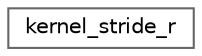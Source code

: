 digraph "Graphical Class Hierarchy"
{
 // LATEX_PDF_SIZE
  bgcolor="transparent";
  edge [fontname=Helvetica,fontsize=10,labelfontname=Helvetica,labelfontsize=10];
  node [fontname=Helvetica,fontsize=10,shape=box,height=0.2,width=0.4];
  rankdir="LR";
  Node0 [id="Node000000",label="kernel_stride_r",height=0.2,width=0.4,color="grey40", fillcolor="white", style="filled",URL="$structkernel__stride__r.html",tooltip=" "];
}

